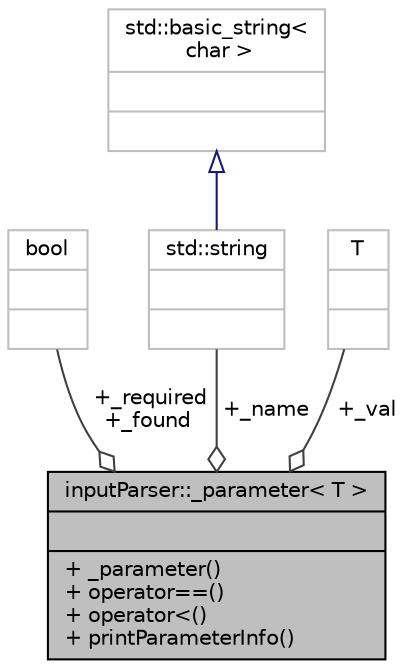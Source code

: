 digraph "inputParser::_parameter&lt; T &gt;"
{
 // LATEX_PDF_SIZE
  bgcolor="transparent";
  edge [fontname="Helvetica",fontsize="10",labelfontname="Helvetica",labelfontsize="10"];
  node [fontname="Helvetica",fontsize="10",shape=record];
  Node7 [label="{inputParser::_parameter\< T \>\n||+ _parameter()\l+ operator==()\l+ operator\<()\l+ printParameterInfo()\l}",height=0.2,width=0.4,color="black", fillcolor="grey75", style="filled", fontcolor="black",tooltip=" "];
  Node8 -> Node7 [color="grey25",fontsize="10",style="solid",label=" +_required\n+_found" ,arrowhead="odiamond",fontname="Helvetica"];
  Node8 [label="{bool\n||}",height=0.2,width=0.4,color="grey75",tooltip=" "];
  Node9 -> Node7 [color="grey25",fontsize="10",style="solid",label=" +_name" ,arrowhead="odiamond",fontname="Helvetica"];
  Node9 [label="{std::string\n||}",height=0.2,width=0.4,color="grey75",tooltip="STL class."];
  Node10 -> Node9 [dir="back",color="midnightblue",fontsize="10",style="solid",arrowtail="onormal",fontname="Helvetica"];
  Node10 [label="{std::basic_string\<\l char \>\n||}",height=0.2,width=0.4,color="grey75",tooltip="STL class."];
  Node11 -> Node7 [color="grey25",fontsize="10",style="solid",label=" +_val" ,arrowhead="odiamond",fontname="Helvetica"];
  Node11 [label="{T\n||}",height=0.2,width=0.4,color="grey75",tooltip=" "];
}
